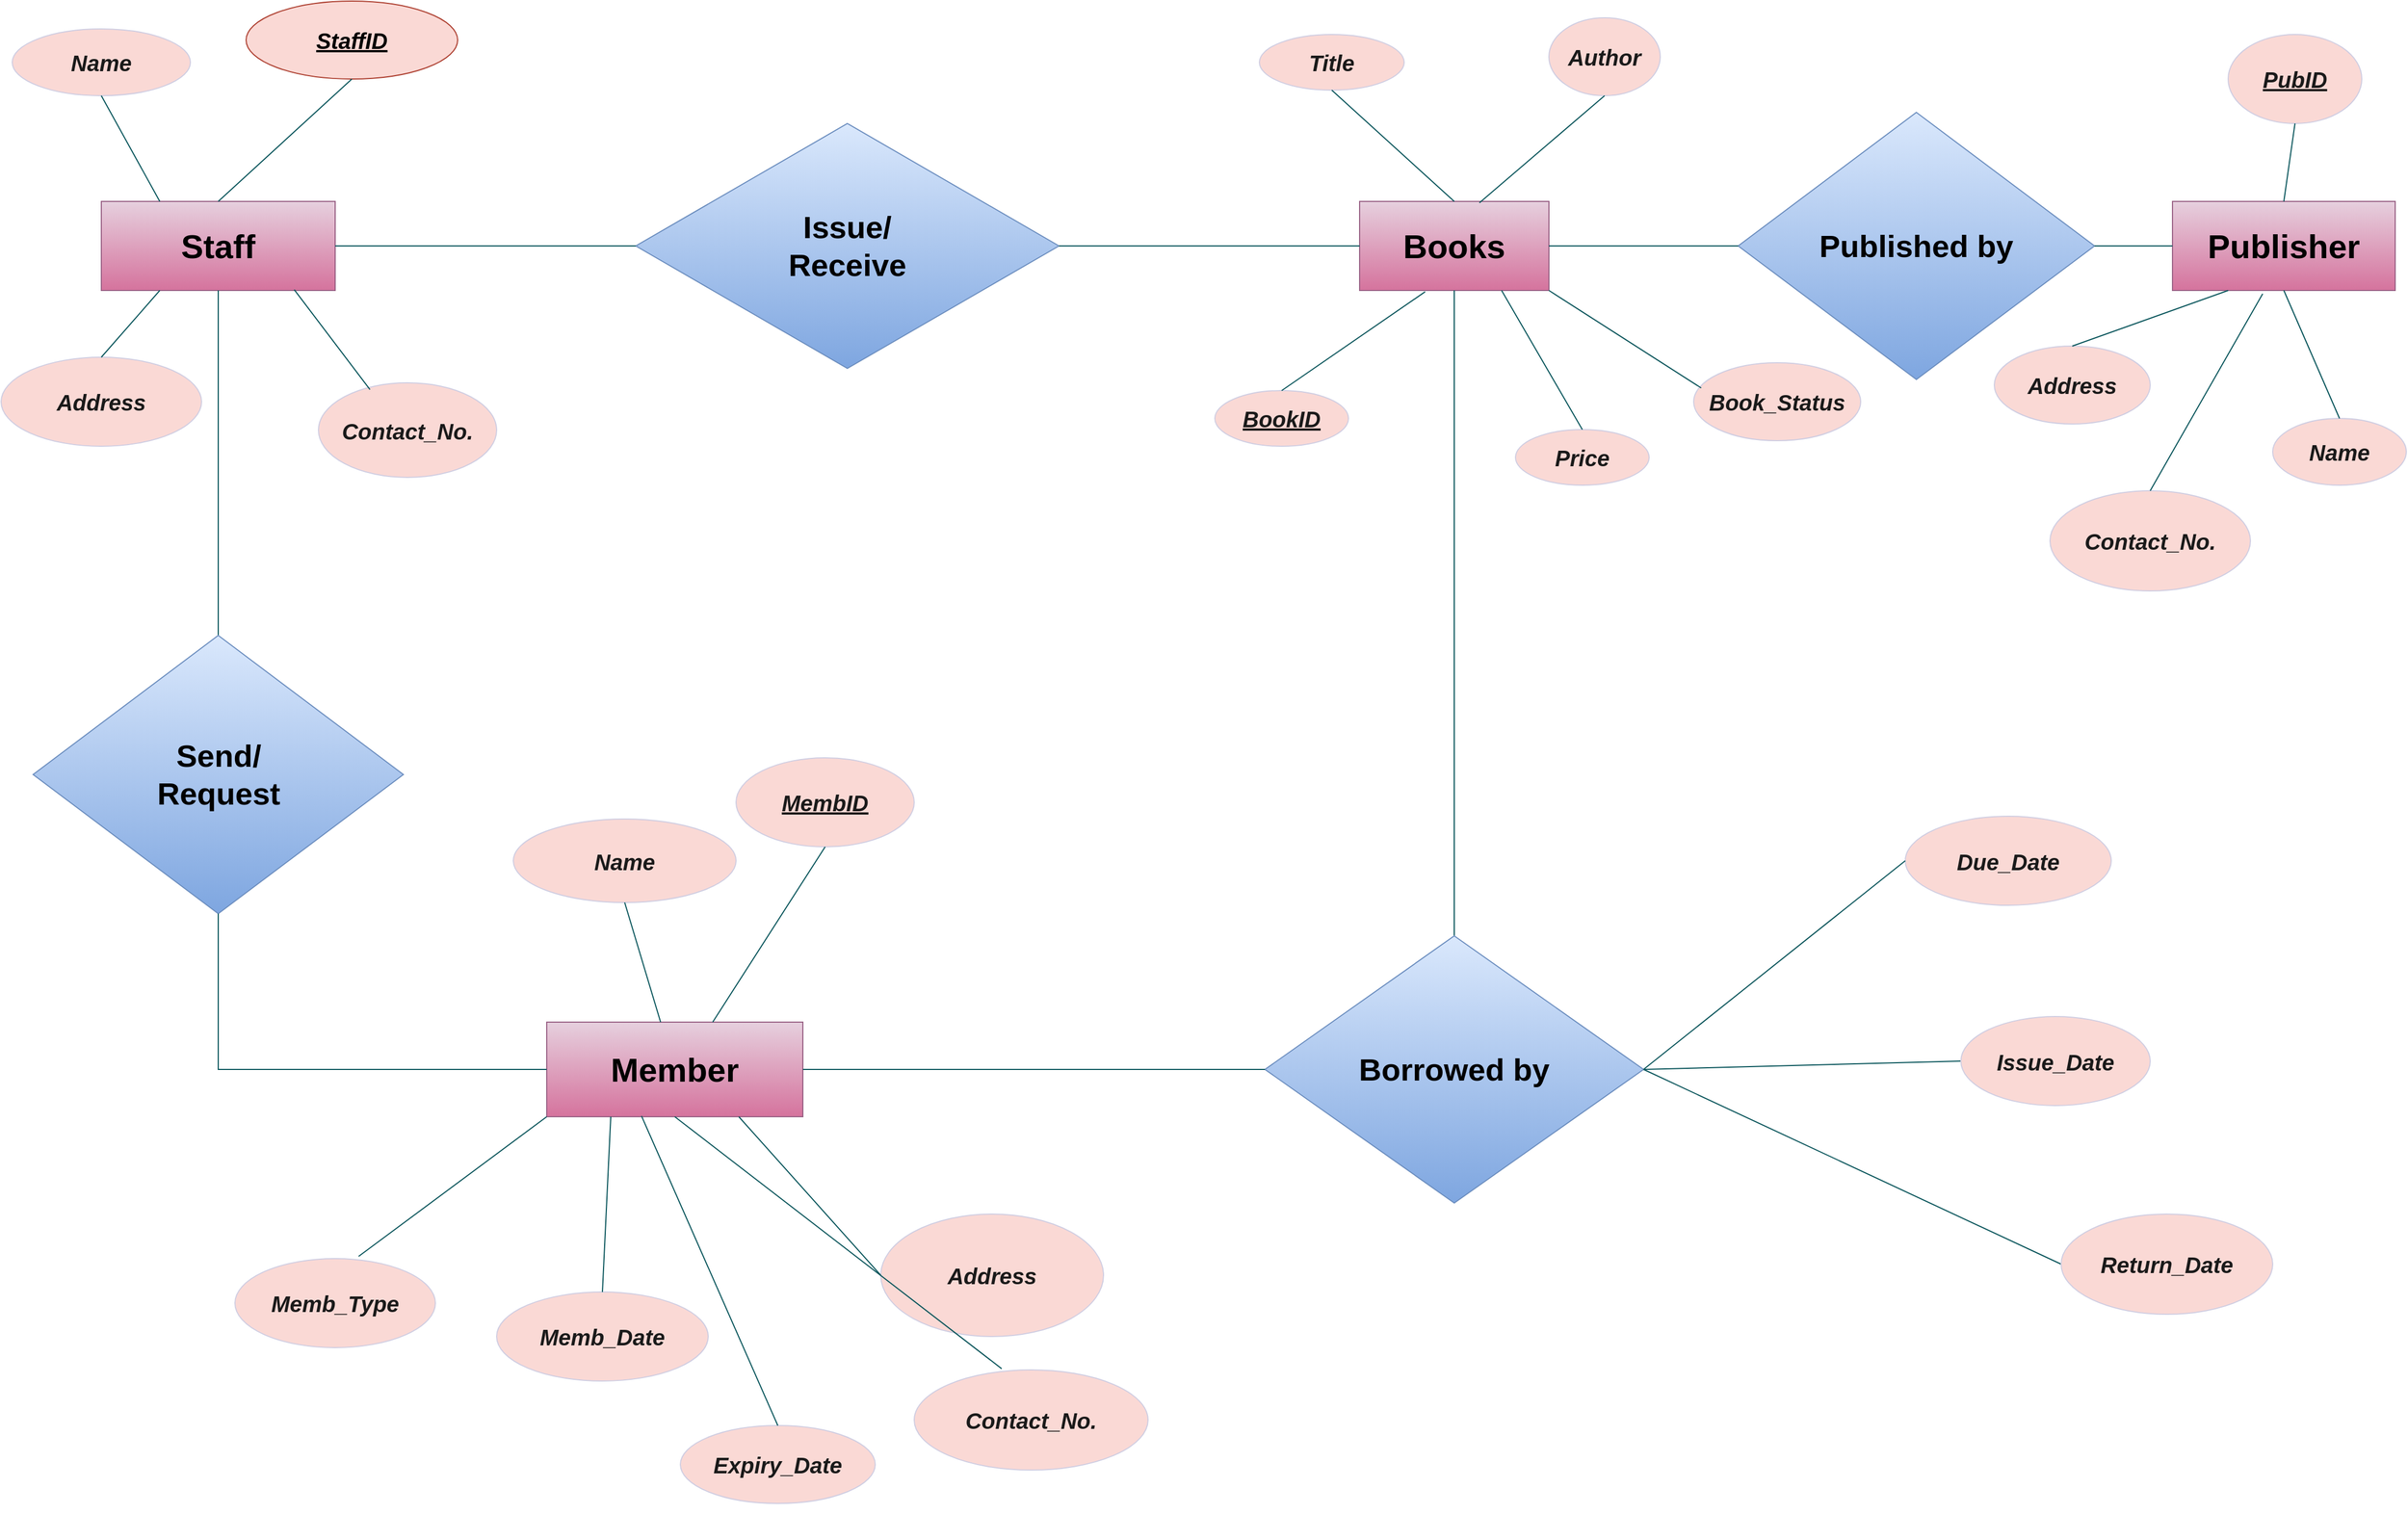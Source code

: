 <mxfile version="21.3.8" type="device">
  <diagram name="Page-1" id="mfpMRLxhOkNZ_YUZovEA">
    <mxGraphModel dx="3725" dy="1373" grid="1" gridSize="10" guides="1" tooltips="1" connect="1" arrows="1" fold="1" page="1" pageScale="1" pageWidth="1100" pageHeight="850" math="0" shadow="0">
      <root>
        <mxCell id="0" />
        <mxCell id="1" parent="0" />
        <mxCell id="VkfNkk22ph1RqWk2mNfj-1" value="Title" style="ellipse;whiteSpace=wrap;html=1;strokeColor=#D0CEE2;fontColor=#1A1A1A;fillColor=#FAD9D5;fontSize=20;fontStyle=3" parent="1" vertex="1">
          <mxGeometry x="40" y="70" width="130" height="50" as="geometry" />
        </mxCell>
        <mxCell id="VkfNkk22ph1RqWk2mNfj-3" value="Books" style="rounded=0;whiteSpace=wrap;html=1;strokeColor=#996185;fillColor=#e6d0de;gradientColor=#d5739d;fontSize=30;fontStyle=1" parent="1" vertex="1">
          <mxGeometry x="130" y="220" width="170" height="80" as="geometry" />
        </mxCell>
        <mxCell id="VkfNkk22ph1RqWk2mNfj-4" value="" style="endArrow=none;html=1;rounded=0;strokeColor=#09555B;fontColor=#1A1A1A;entryX=0.5;entryY=1;entryDx=0;entryDy=0;exitX=0.5;exitY=0;exitDx=0;exitDy=0;" parent="1" source="VkfNkk22ph1RqWk2mNfj-3" target="VkfNkk22ph1RqWk2mNfj-1" edge="1">
          <mxGeometry width="50" height="50" relative="1" as="geometry">
            <mxPoint x="230" y="220" as="sourcePoint" />
            <mxPoint x="120" y="110" as="targetPoint" />
          </mxGeometry>
        </mxCell>
        <mxCell id="VkfNkk22ph1RqWk2mNfj-5" value="Price" style="ellipse;whiteSpace=wrap;html=1;strokeColor=#D0CEE2;fontColor=#1A1A1A;fillColor=#FAD9D5;fontSize=20;fontStyle=3" parent="1" vertex="1">
          <mxGeometry x="270" y="425" width="120" height="50" as="geometry" />
        </mxCell>
        <mxCell id="VkfNkk22ph1RqWk2mNfj-8" value="Book_Status" style="ellipse;whiteSpace=wrap;html=1;strokeColor=#D0CEE2;fontColor=#1A1A1A;fillColor=#FAD9D5;fontStyle=3;fontSize=20;" parent="1" vertex="1">
          <mxGeometry x="430" y="365" width="150" height="70" as="geometry" />
        </mxCell>
        <mxCell id="VkfNkk22ph1RqWk2mNfj-10" value="BookID" style="ellipse;whiteSpace=wrap;html=1;strokeColor=#D0CEE2;fontColor=#1A1A1A;fillColor=#FAD9D5;fontStyle=7;fontSize=20;" parent="1" vertex="1">
          <mxGeometry y="390" width="120" height="50" as="geometry" />
        </mxCell>
        <mxCell id="VkfNkk22ph1RqWk2mNfj-11" value="" style="endArrow=none;html=1;rounded=0;strokeColor=#09555B;fontColor=#1A1A1A;entryX=0.346;entryY=1.015;entryDx=0;entryDy=0;entryPerimeter=0;exitX=0.5;exitY=0;exitDx=0;exitDy=0;" parent="1" source="VkfNkk22ph1RqWk2mNfj-10" target="VkfNkk22ph1RqWk2mNfj-3" edge="1">
          <mxGeometry width="50" height="50" relative="1" as="geometry">
            <mxPoint x="90" y="200" as="sourcePoint" />
            <mxPoint x="180" y="225" as="targetPoint" />
          </mxGeometry>
        </mxCell>
        <mxCell id="VkfNkk22ph1RqWk2mNfj-14" value="" style="endArrow=none;html=1;rounded=0;strokeColor=#09555B;fontColor=#1A1A1A;entryX=0.045;entryY=0.323;entryDx=0;entryDy=0;exitX=1;exitY=1;exitDx=0;exitDy=0;entryPerimeter=0;" parent="1" source="VkfNkk22ph1RqWk2mNfj-3" target="VkfNkk22ph1RqWk2mNfj-8" edge="1">
          <mxGeometry width="50" height="50" relative="1" as="geometry">
            <mxPoint x="300" y="230" as="sourcePoint" />
            <mxPoint x="350" y="180" as="targetPoint" />
          </mxGeometry>
        </mxCell>
        <mxCell id="VkfNkk22ph1RqWk2mNfj-17" value="Author" style="ellipse;whiteSpace=wrap;html=1;strokeColor=#D0CEE2;fontColor=#1A1A1A;fillColor=#FAD9D5;fontSize=20;fontStyle=3" parent="1" vertex="1">
          <mxGeometry x="300" y="55" width="100" height="70" as="geometry" />
        </mxCell>
        <mxCell id="VkfNkk22ph1RqWk2mNfj-18" value="" style="endArrow=none;html=1;rounded=0;strokeColor=#09555B;fontColor=#1A1A1A;entryX=0.5;entryY=1;entryDx=0;entryDy=0;exitX=0.633;exitY=0.015;exitDx=0;exitDy=0;exitPerimeter=0;" parent="1" source="VkfNkk22ph1RqWk2mNfj-3" target="VkfNkk22ph1RqWk2mNfj-17" edge="1">
          <mxGeometry width="50" height="50" relative="1" as="geometry">
            <mxPoint x="250" y="220" as="sourcePoint" />
            <mxPoint x="280" y="170" as="targetPoint" />
          </mxGeometry>
        </mxCell>
        <mxCell id="VkfNkk22ph1RqWk2mNfj-20" value="Published by" style="rhombus;whiteSpace=wrap;html=1;strokeColor=#6c8ebf;fillColor=#dae8fc;fontStyle=1;fontSize=28;gradientColor=#7ea6e0;" parent="1" vertex="1">
          <mxGeometry x="470" y="140" width="320" height="240" as="geometry" />
        </mxCell>
        <mxCell id="VkfNkk22ph1RqWk2mNfj-23" value="Publisher" style="rounded=0;whiteSpace=wrap;html=1;strokeColor=#996185;fillColor=#e6d0de;gradientColor=#d5739d;fontSize=30;fontStyle=1" parent="1" vertex="1">
          <mxGeometry x="860" y="220" width="200" height="80" as="geometry" />
        </mxCell>
        <mxCell id="VkfNkk22ph1RqWk2mNfj-24" value="" style="endArrow=none;html=1;rounded=0;strokeColor=#09555B;fontColor=#1A1A1A;entryX=0;entryY=0.5;entryDx=0;entryDy=0;exitX=1;exitY=0.5;exitDx=0;exitDy=0;" parent="1" source="VkfNkk22ph1RqWk2mNfj-3" target="VkfNkk22ph1RqWk2mNfj-20" edge="1">
          <mxGeometry width="50" height="50" relative="1" as="geometry">
            <mxPoint x="300" y="265" as="sourcePoint" />
            <mxPoint x="350" y="210" as="targetPoint" />
          </mxGeometry>
        </mxCell>
        <mxCell id="VkfNkk22ph1RqWk2mNfj-25" value="" style="endArrow=none;html=1;rounded=0;strokeColor=#09555B;fontColor=#1A1A1A;entryX=0;entryY=0.5;entryDx=0;entryDy=0;exitX=1;exitY=0.5;exitDx=0;exitDy=0;" parent="1" source="VkfNkk22ph1RqWk2mNfj-20" target="VkfNkk22ph1RqWk2mNfj-23" edge="1">
          <mxGeometry width="50" height="50" relative="1" as="geometry">
            <mxPoint x="710" y="265" as="sourcePoint" />
            <mxPoint x="760" y="220" as="targetPoint" />
          </mxGeometry>
        </mxCell>
        <mxCell id="VkfNkk22ph1RqWk2mNfj-27" value="PubID" style="ellipse;whiteSpace=wrap;html=1;strokeColor=#D0CEE2;fontColor=#1A1A1A;fillColor=#FAD9D5;fontSize=20;fontStyle=7" parent="1" vertex="1">
          <mxGeometry x="910" y="70" width="120" height="80" as="geometry" />
        </mxCell>
        <mxCell id="VkfNkk22ph1RqWk2mNfj-28" value="Address" style="ellipse;whiteSpace=wrap;html=1;strokeColor=#D0CEE2;fontColor=#1A1A1A;fillColor=#FAD9D5;fontSize=20;fontStyle=3" parent="1" vertex="1">
          <mxGeometry x="700" y="350" width="140" height="70" as="geometry" />
        </mxCell>
        <mxCell id="VkfNkk22ph1RqWk2mNfj-29" value="Name" style="ellipse;whiteSpace=wrap;html=1;strokeColor=#D0CEE2;fontColor=#1A1A1A;fillColor=#FAD9D5;fontSize=20;fontStyle=3" parent="1" vertex="1">
          <mxGeometry x="950" y="415" width="120" height="60" as="geometry" />
        </mxCell>
        <mxCell id="VkfNkk22ph1RqWk2mNfj-30" value="" style="endArrow=none;html=1;rounded=0;strokeColor=#09555B;fontColor=#1A1A1A;exitX=0.5;exitY=1;exitDx=0;exitDy=0;entryX=0.5;entryY=0;entryDx=0;entryDy=0;" parent="1" source="VkfNkk22ph1RqWk2mNfj-23" target="VkfNkk22ph1RqWk2mNfj-29" edge="1">
          <mxGeometry width="50" height="50" relative="1" as="geometry">
            <mxPoint x="950" y="200" as="sourcePoint" />
            <mxPoint x="1000" y="150" as="targetPoint" />
          </mxGeometry>
        </mxCell>
        <mxCell id="VkfNkk22ph1RqWk2mNfj-31" value="" style="endArrow=none;html=1;rounded=0;strokeColor=#09555B;fontColor=#1A1A1A;entryX=0.5;entryY=0;entryDx=0;entryDy=0;exitX=0.25;exitY=1;exitDx=0;exitDy=0;" parent="1" source="VkfNkk22ph1RqWk2mNfj-23" target="VkfNkk22ph1RqWk2mNfj-28" edge="1">
          <mxGeometry width="50" height="50" relative="1" as="geometry">
            <mxPoint x="940" y="220" as="sourcePoint" />
            <mxPoint x="990" y="170" as="targetPoint" />
          </mxGeometry>
        </mxCell>
        <mxCell id="VkfNkk22ph1RqWk2mNfj-32" value="" style="endArrow=none;html=1;rounded=0;strokeColor=#09555B;fontColor=#1A1A1A;entryX=0.5;entryY=1;entryDx=0;entryDy=0;exitX=0.5;exitY=0;exitDx=0;exitDy=0;" parent="1" source="VkfNkk22ph1RqWk2mNfj-23" target="VkfNkk22ph1RqWk2mNfj-27" edge="1">
          <mxGeometry width="50" height="50" relative="1" as="geometry">
            <mxPoint x="870" y="220" as="sourcePoint" />
            <mxPoint x="920" y="170" as="targetPoint" />
          </mxGeometry>
        </mxCell>
        <mxCell id="VkfNkk22ph1RqWk2mNfj-34" value="" style="endArrow=none;html=1;rounded=0;strokeColor=#09555B;fontColor=#1A1A1A;exitX=0.5;exitY=0;exitDx=0;exitDy=0;entryX=0.5;entryY=1;entryDx=0;entryDy=0;" parent="1" source="VkfNkk22ph1RqWk2mNfj-36" target="VkfNkk22ph1RqWk2mNfj-3" edge="1">
          <mxGeometry width="50" height="50" relative="1" as="geometry">
            <mxPoint x="220" y="500" as="sourcePoint" />
            <mxPoint x="220" y="300" as="targetPoint" />
          </mxGeometry>
        </mxCell>
        <mxCell id="VkfNkk22ph1RqWk2mNfj-36" value="Borrowed by" style="rhombus;whiteSpace=wrap;html=1;strokeColor=#6c8ebf;fillColor=#dae8fc;gradientColor=#7ea6e0;fontSize=28;fontStyle=1" parent="1" vertex="1">
          <mxGeometry x="45" y="880" width="340" height="240" as="geometry" />
        </mxCell>
        <mxCell id="VkfNkk22ph1RqWk2mNfj-37" value="Due_Date" style="ellipse;whiteSpace=wrap;html=1;strokeColor=#D0CEE2;fontColor=#1A1A1A;fillColor=#FAD9D5;fontStyle=3;fontSize=20;" parent="1" vertex="1">
          <mxGeometry x="620" y="772.5" width="185" height="80" as="geometry" />
        </mxCell>
        <mxCell id="VkfNkk22ph1RqWk2mNfj-39" value="" style="endArrow=none;html=1;rounded=0;strokeColor=#09555B;fontColor=#1A1A1A;entryX=1;entryY=0.5;entryDx=0;entryDy=0;exitX=0;exitY=0.5;exitDx=0;exitDy=0;" parent="1" source="VkfNkk22ph1RqWk2mNfj-40" target="VkfNkk22ph1RqWk2mNfj-36" edge="1">
          <mxGeometry width="50" height="50" relative="1" as="geometry">
            <mxPoint x="770" y="1170" as="sourcePoint" />
            <mxPoint x="230" y="1050" as="targetPoint" />
          </mxGeometry>
        </mxCell>
        <mxCell id="VkfNkk22ph1RqWk2mNfj-40" value="Return_Date" style="ellipse;whiteSpace=wrap;html=1;strokeColor=#D0CEE2;fontColor=#1A1A1A;fillColor=#FAD9D5;fontSize=20;fontStyle=3" parent="1" vertex="1">
          <mxGeometry x="760" y="1130" width="190" height="90" as="geometry" />
        </mxCell>
        <mxCell id="VkfNkk22ph1RqWk2mNfj-41" value="" style="endArrow=none;html=1;rounded=0;strokeColor=#09555B;fontColor=#1A1A1A;entryX=1;entryY=0.5;entryDx=0;entryDy=0;exitX=0;exitY=0.5;exitDx=0;exitDy=0;" parent="1" source="VkfNkk22ph1RqWk2mNfj-37" target="VkfNkk22ph1RqWk2mNfj-36" edge="1">
          <mxGeometry width="50" height="50" relative="1" as="geometry">
            <mxPoint x="660" y="880" as="sourcePoint" />
            <mxPoint x="220" y="600" as="targetPoint" />
          </mxGeometry>
        </mxCell>
        <mxCell id="VkfNkk22ph1RqWk2mNfj-44" value="" style="endArrow=none;html=1;rounded=0;strokeColor=#09555B;fontColor=#1A1A1A;exitX=1;exitY=0.5;exitDx=0;exitDy=0;entryX=0;entryY=0.5;entryDx=0;entryDy=0;" parent="1" source="VkfNkk22ph1RqWk2mNfj-36" target="VkfNkk22ph1RqWk2mNfj-45" edge="1">
          <mxGeometry width="50" height="50" relative="1" as="geometry">
            <mxPoint x="220" y="720" as="sourcePoint" />
            <mxPoint x="700" y="1000" as="targetPoint" />
          </mxGeometry>
        </mxCell>
        <mxCell id="VkfNkk22ph1RqWk2mNfj-45" value="Issue_Date" style="ellipse;whiteSpace=wrap;html=1;strokeColor=#D0CEE2;fontColor=#1A1A1A;fillColor=#FAD9D5;fontStyle=3;fontSize=20;" parent="1" vertex="1">
          <mxGeometry x="670" y="952.5" width="170" height="80" as="geometry" />
        </mxCell>
        <mxCell id="VkfNkk22ph1RqWk2mNfj-47" value="Member" style="rounded=0;whiteSpace=wrap;html=1;strokeColor=#996185;fillColor=#e6d0de;gradientColor=#d5739d;fontStyle=1;fontSize=30;" parent="1" vertex="1">
          <mxGeometry x="-600" y="957.5" width="230" height="85" as="geometry" />
        </mxCell>
        <mxCell id="VkfNkk22ph1RqWk2mNfj-49" value="Expiry_Date" style="ellipse;whiteSpace=wrap;html=1;strokeColor=#D0CEE2;fontColor=#1A1A1A;fillColor=#FAD9D5;fontStyle=3;fontSize=20;" parent="1" vertex="1">
          <mxGeometry x="-480" y="1320" width="175" height="70" as="geometry" />
        </mxCell>
        <mxCell id="VkfNkk22ph1RqWk2mNfj-50" value="Name" style="ellipse;whiteSpace=wrap;html=1;strokeColor=#D0CEE2;fontColor=#1A1A1A;fillColor=#FAD9D5;fontStyle=3;fontSize=20;" parent="1" vertex="1">
          <mxGeometry x="-630" y="775" width="200" height="75" as="geometry" />
        </mxCell>
        <mxCell id="VkfNkk22ph1RqWk2mNfj-51" value="Memb_Type" style="ellipse;whiteSpace=wrap;html=1;strokeColor=#D0CEE2;fontColor=#1A1A1A;fillColor=#FAD9D5;fontStyle=3;fontSize=20;" parent="1" vertex="1">
          <mxGeometry x="-880" y="1170" width="180" height="80" as="geometry" />
        </mxCell>
        <mxCell id="VkfNkk22ph1RqWk2mNfj-52" value="Memb_Date" style="ellipse;whiteSpace=wrap;html=1;strokeColor=#D0CEE2;fontColor=#1A1A1A;fillColor=#FAD9D5;fontStyle=3;fontSize=20;" parent="1" vertex="1">
          <mxGeometry x="-645" y="1200" width="190" height="80" as="geometry" />
        </mxCell>
        <mxCell id="VkfNkk22ph1RqWk2mNfj-53" value="Address" style="ellipse;whiteSpace=wrap;html=1;strokeColor=#D0CEE2;fontColor=#1A1A1A;fillColor=#FAD9D5;fontStyle=3;fontSize=20;" parent="1" vertex="1">
          <mxGeometry x="-300" y="1130" width="200" height="110" as="geometry" />
        </mxCell>
        <mxCell id="VkfNkk22ph1RqWk2mNfj-54" value="&lt;u&gt;MembID&lt;/u&gt;" style="ellipse;whiteSpace=wrap;html=1;strokeColor=#D0CEE2;fontColor=#1A1A1A;fillColor=#FAD9D5;fontStyle=3;fontSize=20;" parent="1" vertex="1">
          <mxGeometry x="-430" y="720" width="160" height="80" as="geometry" />
        </mxCell>
        <mxCell id="VkfNkk22ph1RqWk2mNfj-58" value="" style="endArrow=none;html=1;rounded=0;strokeColor=#09555B;fontColor=#1A1A1A;entryX=0.5;entryY=0;entryDx=0;entryDy=0;exitX=0.25;exitY=1;exitDx=0;exitDy=0;" parent="1" source="VkfNkk22ph1RqWk2mNfj-47" target="VkfNkk22ph1RqWk2mNfj-52" edge="1">
          <mxGeometry width="50" height="50" relative="1" as="geometry">
            <mxPoint x="-530" y="1030" as="sourcePoint" />
            <mxPoint x="-470" y="580" as="targetPoint" />
            <Array as="points" />
          </mxGeometry>
        </mxCell>
        <mxCell id="VkfNkk22ph1RqWk2mNfj-64" value="" style="endArrow=none;html=1;rounded=0;strokeColor=#09555B;fontColor=#1A1A1A;entryX=0.5;entryY=1;entryDx=0;entryDy=0;" parent="1" source="VkfNkk22ph1RqWk2mNfj-47" target="VkfNkk22ph1RqWk2mNfj-50" edge="1">
          <mxGeometry width="50" height="50" relative="1" as="geometry">
            <mxPoint x="-320" y="460" as="sourcePoint" />
            <mxPoint x="250" y="650" as="targetPoint" />
          </mxGeometry>
        </mxCell>
        <mxCell id="VkfNkk22ph1RqWk2mNfj-66" value="" style="endArrow=none;html=1;rounded=0;strokeColor=#09555B;fontColor=#1A1A1A;exitX=0.75;exitY=1;exitDx=0;exitDy=0;entryX=0;entryY=0.5;entryDx=0;entryDy=0;" parent="1" source="VkfNkk22ph1RqWk2mNfj-47" target="VkfNkk22ph1RqWk2mNfj-53" edge="1">
          <mxGeometry width="50" height="50" relative="1" as="geometry">
            <mxPoint x="-200" y="580" as="sourcePoint" />
            <mxPoint x="-140" y="670" as="targetPoint" />
          </mxGeometry>
        </mxCell>
        <mxCell id="VkfNkk22ph1RqWk2mNfj-68" value="" style="endArrow=none;html=1;rounded=0;strokeColor=#09555B;fontColor=#1A1A1A;exitX=0.5;exitY=0;exitDx=0;exitDy=0;entryX=0.37;entryY=0.992;entryDx=0;entryDy=0;entryPerimeter=0;" parent="1" source="VkfNkk22ph1RqWk2mNfj-49" target="VkfNkk22ph1RqWk2mNfj-47" edge="1">
          <mxGeometry width="50" height="50" relative="1" as="geometry">
            <mxPoint x="200" y="700" as="sourcePoint" />
            <mxPoint x="-480" y="1020" as="targetPoint" />
          </mxGeometry>
        </mxCell>
        <mxCell id="VkfNkk22ph1RqWk2mNfj-70" value="" style="endArrow=none;html=1;rounded=0;strokeColor=#09555B;fontColor=#1A1A1A;exitX=0.5;exitY=1;exitDx=0;exitDy=0;entryX=0.648;entryY=0;entryDx=0;entryDy=0;entryPerimeter=0;" parent="1" source="VkfNkk22ph1RqWk2mNfj-54" target="VkfNkk22ph1RqWk2mNfj-47" edge="1">
          <mxGeometry width="50" height="50" relative="1" as="geometry">
            <mxPoint x="200" y="700" as="sourcePoint" />
            <mxPoint x="-400" y="960" as="targetPoint" />
          </mxGeometry>
        </mxCell>
        <mxCell id="VkfNkk22ph1RqWk2mNfj-74" value="Issue/&lt;br style=&quot;font-size: 28px;&quot;&gt;Receive" style="rhombus;whiteSpace=wrap;html=1;strokeColor=#6c8ebf;fillColor=#dae8fc;gradientColor=#7ea6e0;fontStyle=1;fontSize=28;" parent="1" vertex="1">
          <mxGeometry x="-520" y="150" width="380" height="220" as="geometry" />
        </mxCell>
        <mxCell id="VkfNkk22ph1RqWk2mNfj-75" value="Staff" style="rounded=0;whiteSpace=wrap;html=1;strokeColor=#996185;fillColor=#e6d0de;gradientColor=#d5739d;fontSize=30;fontStyle=1" parent="1" vertex="1">
          <mxGeometry x="-1000" y="220" width="210" height="80" as="geometry" />
        </mxCell>
        <mxCell id="VkfNkk22ph1RqWk2mNfj-76" value="" style="endArrow=none;html=1;rounded=0;strokeColor=#09555B;fontColor=#1A1A1A;entryX=1;entryY=0.5;entryDx=0;entryDy=0;exitX=0;exitY=0.5;exitDx=0;exitDy=0;" parent="1" source="VkfNkk22ph1RqWk2mNfj-3" target="VkfNkk22ph1RqWk2mNfj-74" edge="1">
          <mxGeometry width="50" height="50" relative="1" as="geometry">
            <mxPoint x="380" y="470" as="sourcePoint" />
            <mxPoint x="430" y="420" as="targetPoint" />
          </mxGeometry>
        </mxCell>
        <mxCell id="VkfNkk22ph1RqWk2mNfj-79" value="" style="endArrow=none;html=1;rounded=0;strokeColor=#09555B;fontColor=#1A1A1A;entryX=0;entryY=0.5;entryDx=0;entryDy=0;exitX=1;exitY=0.5;exitDx=0;exitDy=0;" parent="1" source="VkfNkk22ph1RqWk2mNfj-75" target="VkfNkk22ph1RqWk2mNfj-74" edge="1">
          <mxGeometry width="50" height="50" relative="1" as="geometry">
            <mxPoint x="150" y="330" as="sourcePoint" />
            <mxPoint x="200" y="280" as="targetPoint" />
          </mxGeometry>
        </mxCell>
        <mxCell id="VkfNkk22ph1RqWk2mNfj-80" value="Name" style="ellipse;whiteSpace=wrap;html=1;strokeColor=#D0CEE2;fontColor=#1A1A1A;fillColor=#FAD9D5;fontSize=20;fontStyle=3" parent="1" vertex="1">
          <mxGeometry x="-1080" y="65" width="160" height="60" as="geometry" />
        </mxCell>
        <mxCell id="VkfNkk22ph1RqWk2mNfj-82" value="StaffID" style="ellipse;whiteSpace=wrap;html=1;strokeColor=#ae4132;fillColor=#fad9d5;fontStyle=7;fontSize=20;" parent="1" vertex="1">
          <mxGeometry x="-870" y="40" width="190" height="70" as="geometry" />
        </mxCell>
        <mxCell id="VkfNkk22ph1RqWk2mNfj-83" value="Address" style="ellipse;whiteSpace=wrap;html=1;strokeColor=#D0CEE2;fontColor=#1A1A1A;fillColor=#FAD9D5;fontStyle=3;fontSize=20;" parent="1" vertex="1">
          <mxGeometry x="-1090" y="360" width="180" height="80" as="geometry" />
        </mxCell>
        <mxCell id="VkfNkk22ph1RqWk2mNfj-84" value="Contact_No." style="ellipse;whiteSpace=wrap;html=1;strokeColor=#D0CEE2;fontColor=#1A1A1A;fillColor=#FAD9D5;fontStyle=3;fontSize=20;" parent="1" vertex="1">
          <mxGeometry x="-805" y="383" width="160" height="85" as="geometry" />
        </mxCell>
        <mxCell id="VkfNkk22ph1RqWk2mNfj-85" value="" style="endArrow=none;html=1;rounded=0;strokeColor=#09555B;fontColor=#1A1A1A;exitX=0.25;exitY=0;exitDx=0;exitDy=0;entryX=0.5;entryY=1;entryDx=0;entryDy=0;" parent="1" source="VkfNkk22ph1RqWk2mNfj-75" target="VkfNkk22ph1RqWk2mNfj-80" edge="1">
          <mxGeometry width="50" height="50" relative="1" as="geometry">
            <mxPoint x="-50" y="330" as="sourcePoint" />
            <mxPoint x="-1000" y="120" as="targetPoint" />
          </mxGeometry>
        </mxCell>
        <mxCell id="VkfNkk22ph1RqWk2mNfj-86" value="" style="endArrow=none;html=1;rounded=0;strokeColor=#09555B;fontColor=#1A1A1A;entryX=0.5;entryY=1;entryDx=0;entryDy=0;exitX=0.5;exitY=0;exitDx=0;exitDy=0;" parent="1" source="VkfNkk22ph1RqWk2mNfj-75" target="VkfNkk22ph1RqWk2mNfj-82" edge="1">
          <mxGeometry width="50" height="50" relative="1" as="geometry">
            <mxPoint x="-50" y="330" as="sourcePoint" />
            <mxPoint y="280" as="targetPoint" />
          </mxGeometry>
        </mxCell>
        <mxCell id="VkfNkk22ph1RqWk2mNfj-87" value="" style="endArrow=none;html=1;rounded=0;strokeColor=#09555B;fontColor=#1A1A1A;entryX=0.25;entryY=1;entryDx=0;entryDy=0;exitX=0.5;exitY=0;exitDx=0;exitDy=0;" parent="1" source="VkfNkk22ph1RqWk2mNfj-83" target="VkfNkk22ph1RqWk2mNfj-75" edge="1">
          <mxGeometry width="50" height="50" relative="1" as="geometry">
            <mxPoint x="-50" y="330" as="sourcePoint" />
            <mxPoint y="280" as="targetPoint" />
          </mxGeometry>
        </mxCell>
        <mxCell id="VkfNkk22ph1RqWk2mNfj-88" value="" style="endArrow=none;html=1;rounded=0;strokeColor=#09555B;fontColor=#1A1A1A;entryX=0.825;entryY=0.992;entryDx=0;entryDy=0;exitX=0.289;exitY=0.071;exitDx=0;exitDy=0;entryPerimeter=0;exitPerimeter=0;" parent="1" source="VkfNkk22ph1RqWk2mNfj-84" target="VkfNkk22ph1RqWk2mNfj-75" edge="1">
          <mxGeometry width="50" height="50" relative="1" as="geometry">
            <mxPoint x="-50" y="330" as="sourcePoint" />
            <mxPoint y="280" as="targetPoint" />
          </mxGeometry>
        </mxCell>
        <mxCell id="VkfNkk22ph1RqWk2mNfj-90" value="Contact_No." style="ellipse;whiteSpace=wrap;html=1;strokeColor=#D0CEE2;fontColor=#1A1A1A;fillColor=#FAD9D5;fontStyle=3;fontSize=20;" parent="1" vertex="1">
          <mxGeometry x="-270" y="1270" width="210" height="90" as="geometry" />
        </mxCell>
        <mxCell id="VkfNkk22ph1RqWk2mNfj-93" value="" style="endArrow=none;html=1;rounded=0;strokeColor=#09555B;fontColor=#1A1A1A;exitX=0.374;exitY=-0.012;exitDx=0;exitDy=0;exitPerimeter=0;entryX=0.5;entryY=1;entryDx=0;entryDy=0;" parent="1" source="VkfNkk22ph1RqWk2mNfj-90" target="VkfNkk22ph1RqWk2mNfj-47" edge="1">
          <mxGeometry width="50" height="50" relative="1" as="geometry">
            <mxPoint x="190" y="840" as="sourcePoint" />
            <mxPoint x="-430" y="1030" as="targetPoint" />
          </mxGeometry>
        </mxCell>
        <mxCell id="VkfNkk22ph1RqWk2mNfj-97" value="" style="endArrow=none;html=1;rounded=0;strokeColor=#09555B;fontColor=#1A1A1A;entryX=0.617;entryY=-0.025;entryDx=0;entryDy=0;entryPerimeter=0;exitX=0;exitY=1;exitDx=0;exitDy=0;" parent="1" source="VkfNkk22ph1RqWk2mNfj-47" target="VkfNkk22ph1RqWk2mNfj-51" edge="1">
          <mxGeometry width="50" height="50" relative="1" as="geometry">
            <mxPoint x="-560" y="1030" as="sourcePoint" />
            <mxPoint x="-60" y="800" as="targetPoint" />
          </mxGeometry>
        </mxCell>
        <mxCell id="VkfNkk22ph1RqWk2mNfj-98" value="" style="endArrow=none;html=1;rounded=0;strokeColor=#09555B;fontColor=#1A1A1A;entryX=0;entryY=0.5;entryDx=0;entryDy=0;exitX=1;exitY=0.5;exitDx=0;exitDy=0;" parent="1" source="VkfNkk22ph1RqWk2mNfj-47" target="VkfNkk22ph1RqWk2mNfj-36" edge="1">
          <mxGeometry width="50" height="50" relative="1" as="geometry">
            <mxPoint x="-350" y="1000" as="sourcePoint" />
            <mxPoint x="-60" y="740" as="targetPoint" />
          </mxGeometry>
        </mxCell>
        <mxCell id="VkfNkk22ph1RqWk2mNfj-100" style="edgeStyle=orthogonalEdgeStyle;rounded=0;orthogonalLoop=1;jettySize=auto;html=1;exitX=0.5;exitY=1;exitDx=0;exitDy=0;strokeColor=#09555B;fontColor=#1A1A1A;" parent="1" source="VkfNkk22ph1RqWk2mNfj-49" target="VkfNkk22ph1RqWk2mNfj-49" edge="1">
          <mxGeometry relative="1" as="geometry" />
        </mxCell>
        <mxCell id="VkfNkk22ph1RqWk2mNfj-101" value="" style="endArrow=none;html=1;rounded=0;strokeColor=#09555B;fontColor=#1A1A1A;entryX=0.5;entryY=1;entryDx=0;entryDy=0;exitX=0.5;exitY=0;exitDx=0;exitDy=0;" parent="1" source="VkfNkk22ph1RqWk2mNfj-102" target="VkfNkk22ph1RqWk2mNfj-75" edge="1">
          <mxGeometry width="50" height="50" relative="1" as="geometry">
            <mxPoint x="-890" y="630" as="sourcePoint" />
            <mxPoint x="10" y="520" as="targetPoint" />
          </mxGeometry>
        </mxCell>
        <mxCell id="VkfNkk22ph1RqWk2mNfj-102" value="Send/&lt;br style=&quot;font-size: 28px;&quot;&gt;Request" style="rhombus;whiteSpace=wrap;html=1;strokeColor=#6c8ebf;fillColor=#dae8fc;gradientColor=#7ea6e0;fontSize=28;fontStyle=1" parent="1" vertex="1">
          <mxGeometry x="-1061.25" y="610" width="332.5" height="250" as="geometry" />
        </mxCell>
        <mxCell id="VkfNkk22ph1RqWk2mNfj-103" value="" style="endArrow=none;html=1;rounded=0;strokeColor=#09555B;fontColor=#1A1A1A;entryX=0.5;entryY=1;entryDx=0;entryDy=0;exitX=0;exitY=0.5;exitDx=0;exitDy=0;" parent="1" source="VkfNkk22ph1RqWk2mNfj-47" target="VkfNkk22ph1RqWk2mNfj-102" edge="1">
          <mxGeometry width="50" height="50" relative="1" as="geometry">
            <mxPoint x="-590" y="990" as="sourcePoint" />
            <mxPoint x="-660" y="870" as="targetPoint" />
            <Array as="points">
              <mxPoint x="-895" y="1000" />
            </Array>
          </mxGeometry>
        </mxCell>
        <mxCell id="VkfNkk22ph1RqWk2mNfj-104" value="" style="endArrow=none;html=1;rounded=0;strokeColor=#09555B;fontColor=#1A1A1A;entryX=0.75;entryY=1;entryDx=0;entryDy=0;exitX=0.5;exitY=0;exitDx=0;exitDy=0;" parent="1" source="VkfNkk22ph1RqWk2mNfj-5" target="VkfNkk22ph1RqWk2mNfj-3" edge="1">
          <mxGeometry width="50" height="50" relative="1" as="geometry">
            <mxPoint x="10" y="230" as="sourcePoint" />
            <mxPoint x="60" y="180" as="targetPoint" />
          </mxGeometry>
        </mxCell>
        <mxCell id="TagREZj7Yr-HaZZ7WEfY-1" value="Contact_No." style="ellipse;whiteSpace=wrap;html=1;strokeColor=#D0CEE2;fontColor=#1A1A1A;fillColor=#FAD9D5;fontStyle=3;fontSize=20;" parent="1" vertex="1">
          <mxGeometry x="750" y="480" width="180" height="90" as="geometry" />
        </mxCell>
        <mxCell id="TagREZj7Yr-HaZZ7WEfY-2" value="" style="endArrow=none;html=1;rounded=0;strokeColor=#09555B;fontColor=#1A1A1A;entryX=0.405;entryY=1.037;entryDx=0;entryDy=0;entryPerimeter=0;exitX=0.5;exitY=0;exitDx=0;exitDy=0;" parent="1" source="TagREZj7Yr-HaZZ7WEfY-1" target="VkfNkk22ph1RqWk2mNfj-23" edge="1">
          <mxGeometry width="50" height="50" relative="1" as="geometry">
            <mxPoint x="-30" y="290" as="sourcePoint" />
            <mxPoint x="20" y="240" as="targetPoint" />
          </mxGeometry>
        </mxCell>
      </root>
    </mxGraphModel>
  </diagram>
</mxfile>
